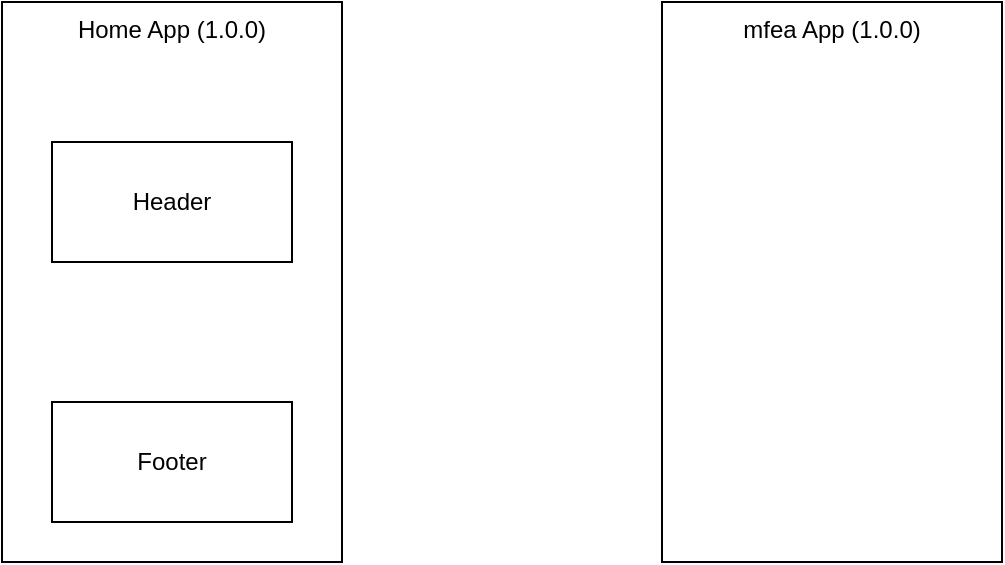 <mxfile>
    <diagram id="rMNkJ6eo6Ke2yysjOUw3" name="Base">
        <mxGraphModel dx="1074" dy="623" grid="1" gridSize="10" guides="1" tooltips="1" connect="1" arrows="1" fold="1" page="1" pageScale="1" pageWidth="850" pageHeight="1100" math="0" shadow="0">
            <root>
                <mxCell id="0"/>
                <mxCell id="1" parent="0"/>
                <mxCell id="2" value="Home App (1.0.0)" style="rounded=0;whiteSpace=wrap;html=1;verticalAlign=top;" parent="1" vertex="1">
                    <mxGeometry x="110" y="80" width="170" height="280" as="geometry"/>
                </mxCell>
                <mxCell id="3" value="Header" style="rounded=0;whiteSpace=wrap;html=1;" parent="1" vertex="1">
                    <mxGeometry x="135" y="150" width="120" height="60" as="geometry"/>
                </mxCell>
                <mxCell id="5" value="Footer" style="rounded=0;whiteSpace=wrap;html=1;" parent="1" vertex="1">
                    <mxGeometry x="135" y="280" width="120" height="60" as="geometry"/>
                </mxCell>
                <mxCell id="6" value="mfea App (1.0.0)" style="rounded=0;whiteSpace=wrap;html=1;verticalAlign=top;" parent="1" vertex="1">
                    <mxGeometry x="440" y="80" width="170" height="280" as="geometry"/>
                </mxCell>
            </root>
        </mxGraphModel>
    </diagram>
    <diagram id="yFL8RzkSNo4p66ndgj9H" name="with-npm">
        <mxGraphModel dx="844" dy="623" grid="1" gridSize="10" guides="1" tooltips="1" connect="1" arrows="1" fold="1" page="1" pageScale="1" pageWidth="850" pageHeight="1100" math="0" shadow="0">
            <root>
                <mxCell id="0"/>
                <mxCell id="1" parent="0"/>
                <mxCell id="5kckAsXhMKEArCiIwpoo-5" value="mfea App (1.0.1)" style="rounded=0;whiteSpace=wrap;html=1;verticalAlign=top;" vertex="1" parent="1">
                    <mxGeometry x="340" y="280" width="170" height="280" as="geometry"/>
                </mxCell>
                <mxCell id="5kckAsXhMKEArCiIwpoo-7" style="edgeStyle=orthogonalEdgeStyle;html=1;entryX=0.25;entryY=0;entryDx=0;entryDy=0;" edge="1" parent="1" source="5kckAsXhMKEArCiIwpoo-1" target="5kckAsXhMKEArCiIwpoo-5">
                    <mxGeometry relative="1" as="geometry"/>
                </mxCell>
                <mxCell id="5kckAsXhMKEArCiIwpoo-1" value="Home App (1.0.1)" style="rounded=0;whiteSpace=wrap;html=1;verticalAlign=top;" vertex="1" parent="1">
                    <mxGeometry x="110" y="80" width="170" height="280" as="geometry"/>
                </mxCell>
                <mxCell id="5kckAsXhMKEArCiIwpoo-2" value="Header" style="rounded=0;whiteSpace=wrap;html=1;" vertex="1" parent="1">
                    <mxGeometry x="365" y="330" width="120" height="60" as="geometry"/>
                </mxCell>
                <mxCell id="5kckAsXhMKEArCiIwpoo-3" value="Footer" style="rounded=0;whiteSpace=wrap;html=1;" vertex="1" parent="1">
                    <mxGeometry x="366" y="450" width="120" height="60" as="geometry"/>
                </mxCell>
                <mxCell id="5kckAsXhMKEArCiIwpoo-8" style="edgeStyle=orthogonalEdgeStyle;html=1;entryX=0.75;entryY=0;entryDx=0;entryDy=0;" edge="1" parent="1" source="5kckAsXhMKEArCiIwpoo-4" target="5kckAsXhMKEArCiIwpoo-5">
                    <mxGeometry relative="1" as="geometry"/>
                </mxCell>
                <mxCell id="5kckAsXhMKEArCiIwpoo-4" value="mfea App (1.0.1)" style="rounded=0;whiteSpace=wrap;html=1;verticalAlign=top;" vertex="1" parent="1">
                    <mxGeometry x="590" y="80" width="170" height="280" as="geometry"/>
                </mxCell>
            </root>
        </mxGraphModel>
    </diagram>
    <diagram id="d8cM178n5hHj48yKjCRr" name="CustomApp">
        <mxGraphModel dx="1125" dy="831" grid="1" gridSize="10" guides="1" tooltips="1" connect="1" arrows="1" fold="1" page="1" pageScale="1" pageWidth="850" pageHeight="1100" math="0" shadow="0">
            <root>
                <mxCell id="0"/>
                <mxCell id="1" parent="0"/>
                <mxCell id="Ol-8CUY2gP5pU_BuwQaG-7" style="edgeStyle=orthogonalEdgeStyle;html=1;entryX=0.5;entryY=0;entryDx=0;entryDy=0;" edge="1" parent="1" source="Ol-8CUY2gP5pU_BuwQaG-5" target="Ol-8CUY2gP5pU_BuwQaG-6">
                    <mxGeometry relative="1" as="geometry"/>
                </mxCell>
                <mxCell id="Ol-8CUY2gP5pU_BuwQaG-5" value="Header/Footer/Component&amp;nbsp;&lt;br&gt;Project" style="rounded=0;whiteSpace=wrap;html=1;verticalAlign=top;" vertex="1" parent="1">
                    <mxGeometry x="350" y="50" width="170" height="280" as="geometry"/>
                </mxCell>
                <mxCell id="Ol-8CUY2gP5pU_BuwQaG-11" style="edgeStyle=orthogonalEdgeStyle;html=1;entryX=0;entryY=0.5;entryDx=0;entryDy=0;" edge="1" parent="1" source="Ol-8CUY2gP5pU_BuwQaG-1" target="Ol-8CUY2gP5pU_BuwQaG-8">
                    <mxGeometry relative="1" as="geometry">
                        <mxPoint x="370" y="580" as="targetPoint"/>
                    </mxGeometry>
                </mxCell>
                <mxCell id="Ol-8CUY2gP5pU_BuwQaG-1" value="Home App (1.0.0)" style="rounded=0;whiteSpace=wrap;html=1;verticalAlign=top;" vertex="1" parent="1">
                    <mxGeometry x="80" y="370" width="170" height="280" as="geometry"/>
                </mxCell>
                <mxCell id="Ol-8CUY2gP5pU_BuwQaG-2" value="Header" style="rounded=0;whiteSpace=wrap;html=1;" vertex="1" parent="1">
                    <mxGeometry x="375" y="110" width="120" height="60" as="geometry"/>
                </mxCell>
                <mxCell id="Ol-8CUY2gP5pU_BuwQaG-3" value="Footer" style="rounded=0;whiteSpace=wrap;html=1;" vertex="1" parent="1">
                    <mxGeometry x="375" y="230" width="120" height="60" as="geometry"/>
                </mxCell>
                <mxCell id="Ol-8CUY2gP5pU_BuwQaG-10" style="edgeStyle=orthogonalEdgeStyle;html=1;entryX=1;entryY=0.5;entryDx=0;entryDy=0;" edge="1" parent="1" source="Ol-8CUY2gP5pU_BuwQaG-4" target="Ol-8CUY2gP5pU_BuwQaG-8">
                    <mxGeometry relative="1" as="geometry"/>
                </mxCell>
                <mxCell id="Ol-8CUY2gP5pU_BuwQaG-4" value="mfea App (1.0.0)" style="rounded=0;whiteSpace=wrap;html=1;verticalAlign=top;" vertex="1" parent="1">
                    <mxGeometry x="630" y="370" width="170" height="280" as="geometry"/>
                </mxCell>
                <mxCell id="Ol-8CUY2gP5pU_BuwQaG-9" style="edgeStyle=orthogonalEdgeStyle;html=1;" edge="1" parent="1" source="Ol-8CUY2gP5pU_BuwQaG-6" target="Ol-8CUY2gP5pU_BuwQaG-8">
                    <mxGeometry relative="1" as="geometry"/>
                </mxCell>
                <mxCell id="Ol-8CUY2gP5pU_BuwQaG-6" value="S3 Artifact" style="rounded=0;whiteSpace=wrap;html=1;" vertex="1" parent="1">
                    <mxGeometry x="375" y="390" width="120" height="60" as="geometry"/>
                </mxCell>
                <mxCell id="Ol-8CUY2gP5pU_BuwQaG-8" value="Shim Library" style="rounded=0;whiteSpace=wrap;html=1;" vertex="1" parent="1">
                    <mxGeometry x="375" y="550" width="120" height="60" as="geometry"/>
                </mxCell>
            </root>
        </mxGraphModel>
    </diagram>
    <diagram id="qFQKJ2me-mXUJ1h9Rza5" name="Module Federation">
        <mxGraphModel dx="1074" dy="623" grid="1" gridSize="10" guides="1" tooltips="1" connect="1" arrows="1" fold="1" page="1" pageScale="1" pageWidth="850" pageHeight="1100" math="0" shadow="0">
            <root>
                <mxCell id="0"/>
                <mxCell id="1" parent="0"/>
                <mxCell id="HQhBUd-mLxH39jZZuDSB-1" value="Home App (1.0.1)" style="rounded=0;whiteSpace=wrap;html=1;verticalAlign=top;" parent="1" vertex="1">
                    <mxGeometry x="110" y="80" width="170" height="280" as="geometry"/>
                </mxCell>
                <mxCell id="HQhBUd-mLxH39jZZuDSB-2" value="Header" style="rounded=0;whiteSpace=wrap;html=1;" parent="1" vertex="1">
                    <mxGeometry x="135" y="150" width="120" height="60" as="geometry"/>
                </mxCell>
                <mxCell id="HQhBUd-mLxH39jZZuDSB-3" value="Footer" style="rounded=0;whiteSpace=wrap;html=1;" parent="1" vertex="1">
                    <mxGeometry x="135" y="280" width="120" height="60" as="geometry"/>
                </mxCell>
                <mxCell id="HQhBUd-mLxH39jZZuDSB-5" style="edgeStyle=orthogonalEdgeStyle;html=1;exitX=0;exitY=0.25;exitDx=0;exitDy=0;" parent="1" source="HQhBUd-mLxH39jZZuDSB-4" target="HQhBUd-mLxH39jZZuDSB-2" edge="1">
                    <mxGeometry relative="1" as="geometry"/>
                </mxCell>
                <mxCell id="HQhBUd-mLxH39jZZuDSB-6" style="edgeStyle=orthogonalEdgeStyle;html=1;exitX=0;exitY=0.75;exitDx=0;exitDy=0;" parent="1" source="HQhBUd-mLxH39jZZuDSB-4" target="HQhBUd-mLxH39jZZuDSB-3" edge="1">
                    <mxGeometry relative="1" as="geometry">
                        <mxPoint x="430" y="280" as="sourcePoint"/>
                    </mxGeometry>
                </mxCell>
                <mxCell id="HQhBUd-mLxH39jZZuDSB-4" value="mfea App (1.0.0)" style="rounded=0;whiteSpace=wrap;html=1;verticalAlign=top;" parent="1" vertex="1">
                    <mxGeometry x="440" y="80" width="170" height="280" as="geometry"/>
                </mxCell>
            </root>
        </mxGraphModel>
    </diagram>
</mxfile>